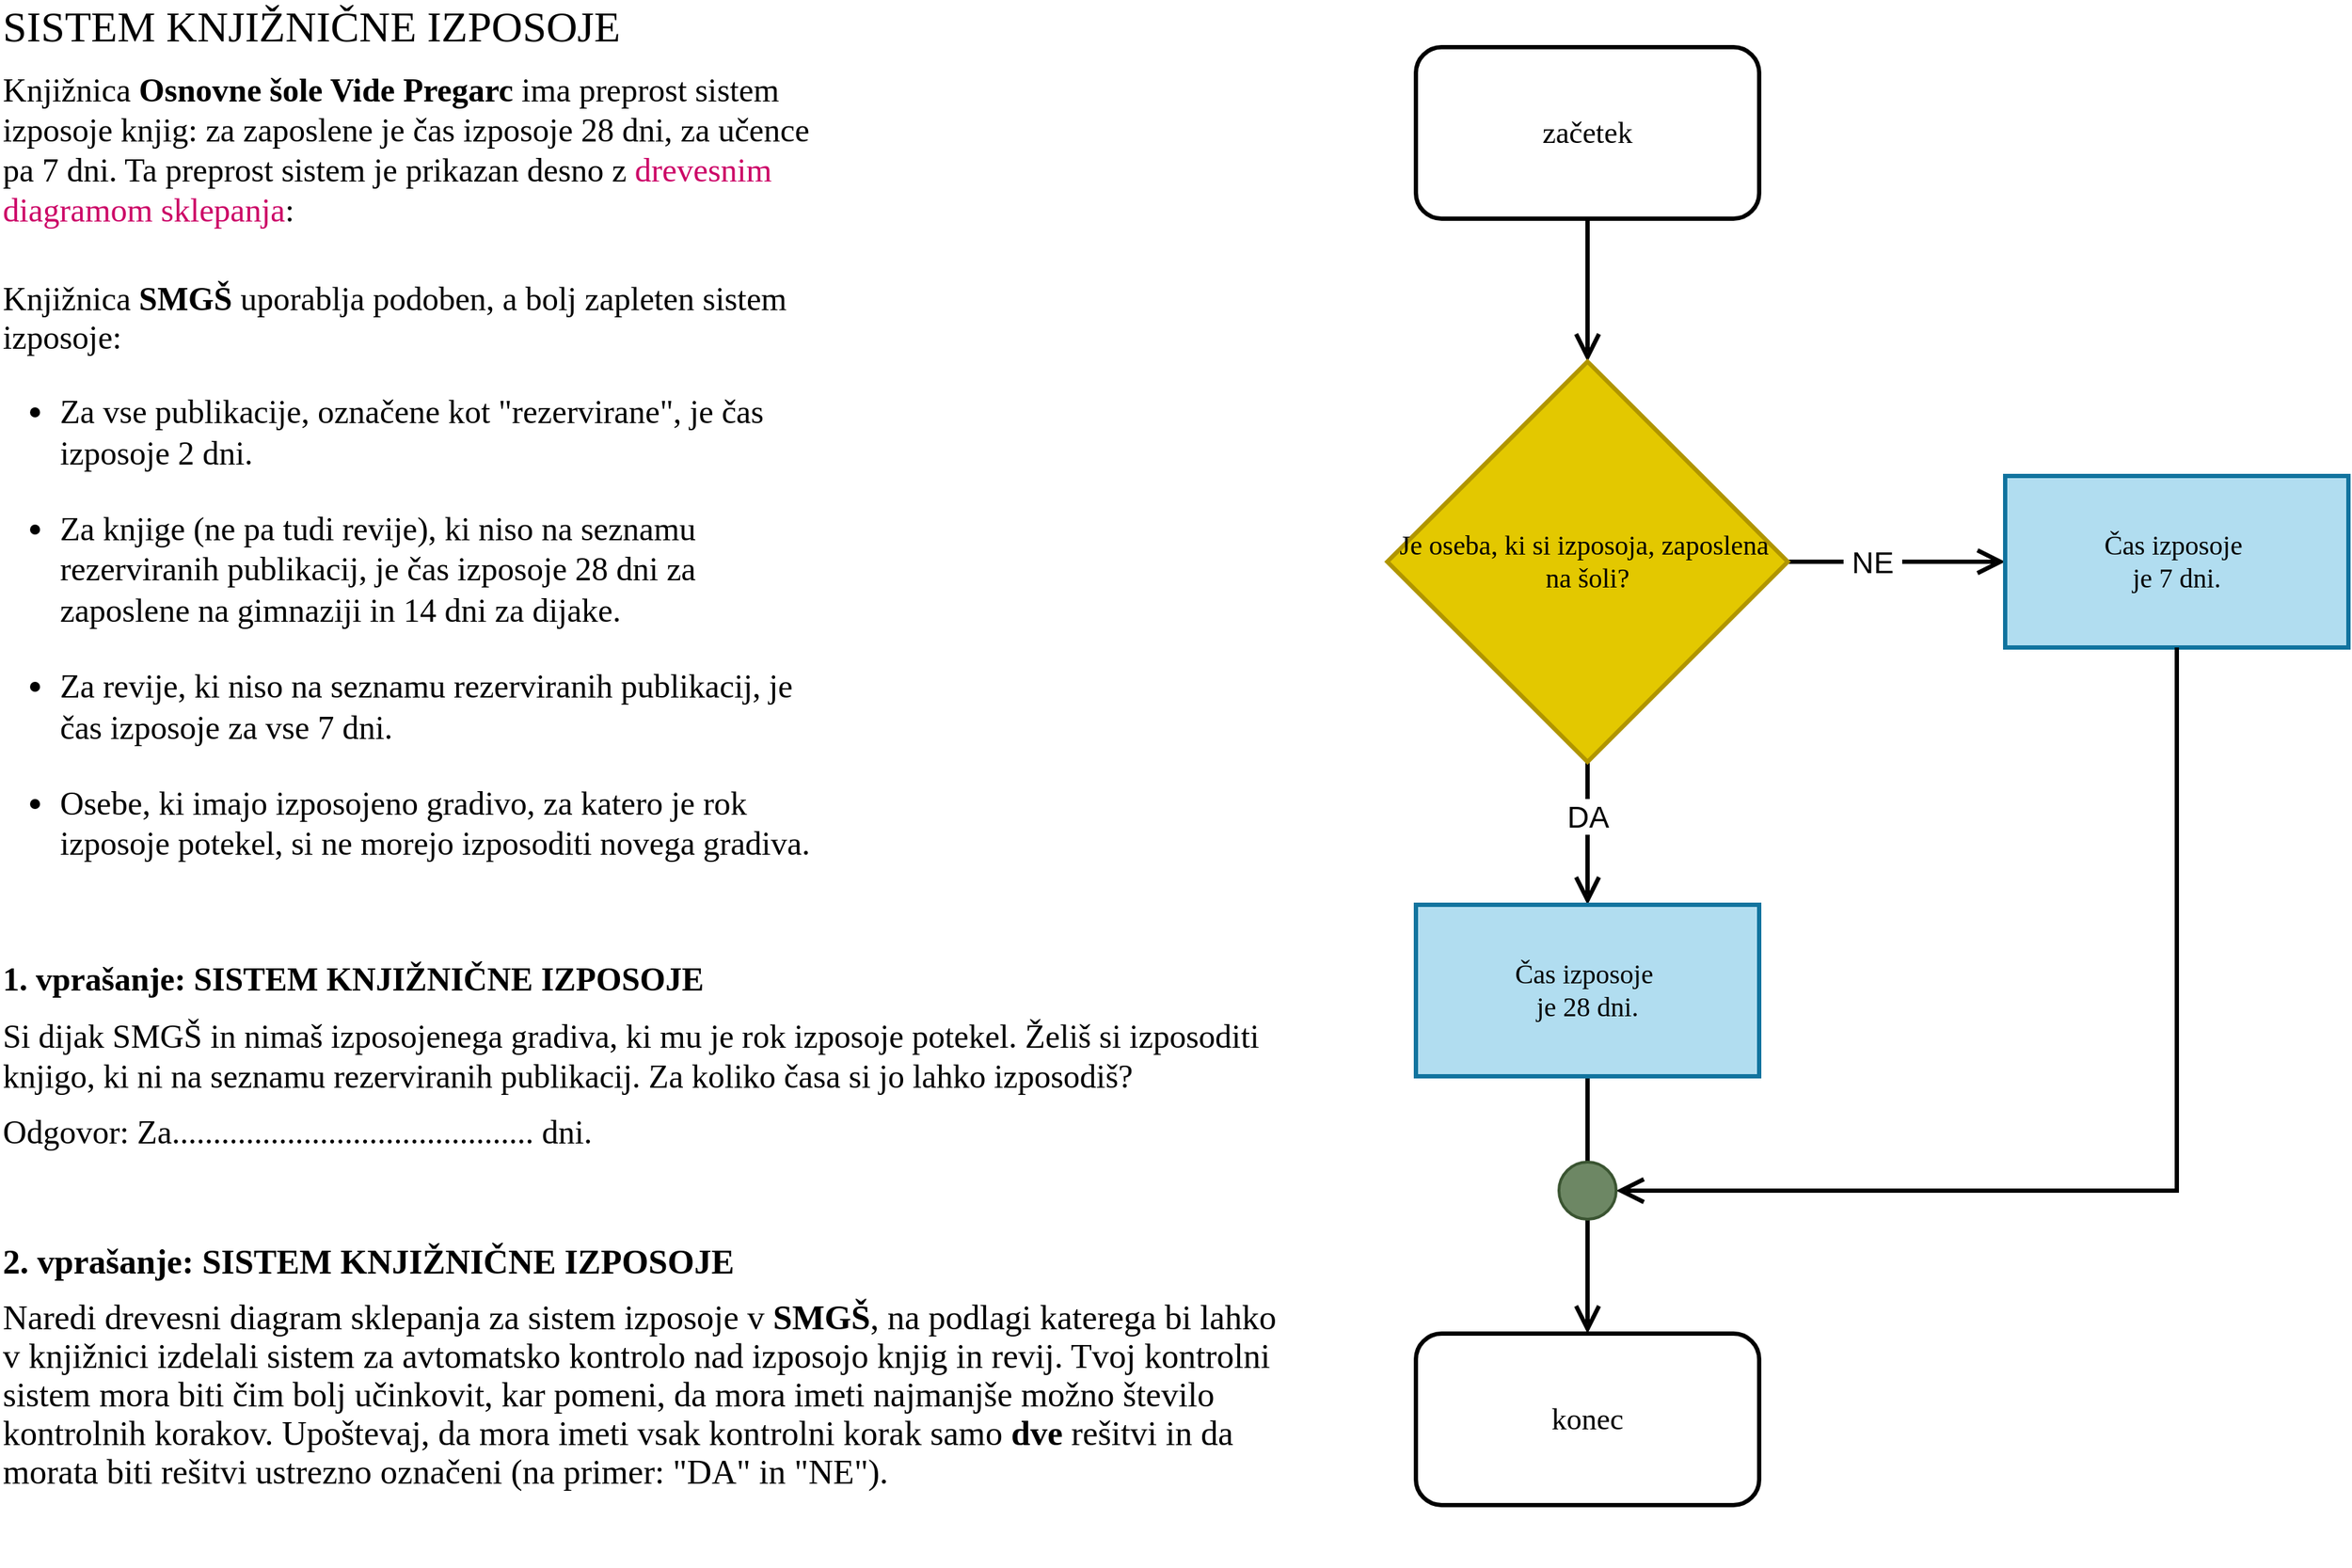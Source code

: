 <mxfile version="28.1.1">
  <diagram name="Page-1" id="3vfyKCS-lD6p9P20eH_8">
    <mxGraphModel dx="1938" dy="1487" grid="1" gridSize="10" guides="1" tooltips="1" connect="1" arrows="1" fold="1" page="1" pageScale="1" pageWidth="1920" pageHeight="1200" math="0" shadow="0">
      <root>
        <mxCell id="0" />
        <mxCell id="1" parent="0" />
        <mxCell id="4JSb5kasIs6f26XYG4gC-15" value="" style="group;fontSize=17;fontFamily=Space Mono;fontSource=https%3A%2F%2Ffonts.googleapis.com%2Fcss%3Ffamily%3DSpace%2BMono;" parent="1" vertex="1" connectable="0">
          <mxGeometry x="1130" y="81" width="672" height="1020" as="geometry" />
        </mxCell>
        <mxCell id="4JSb5kasIs6f26XYG4gC-2" style="edgeStyle=orthogonalEdgeStyle;rounded=0;orthogonalLoop=1;jettySize=auto;html=1;entryX=0.5;entryY=0;entryDx=0;entryDy=0;strokeWidth=3;endArrow=open;endFill=0;endSize=13;" parent="4JSb5kasIs6f26XYG4gC-15" source="0DG_mYwxClTH-fYbRJ0F-1" target="4JSb5kasIs6f26XYG4gC-1" edge="1">
          <mxGeometry relative="1" as="geometry" />
        </mxCell>
        <mxCell id="0DG_mYwxClTH-fYbRJ0F-1" value="&lt;font face=&quot;Space Mono&quot;&gt;začetek&lt;/font&gt;" style="rounded=1;whiteSpace=wrap;html=1;strokeWidth=3;fontSize=21;" parent="4JSb5kasIs6f26XYG4gC-15" vertex="1">
          <mxGeometry x="20" width="240" height="120" as="geometry" />
        </mxCell>
        <mxCell id="4JSb5kasIs6f26XYG4gC-4" style="edgeStyle=orthogonalEdgeStyle;rounded=0;orthogonalLoop=1;jettySize=auto;html=1;entryX=0.5;entryY=0;entryDx=0;entryDy=0;strokeWidth=3;endArrow=open;endFill=0;endSize=13;strokeColor=default;align=center;verticalAlign=middle;fontFamily=Helvetica;fontSize=11;fontColor=default;labelBackgroundColor=default;" parent="4JSb5kasIs6f26XYG4gC-15" source="4JSb5kasIs6f26XYG4gC-1" target="4JSb5kasIs6f26XYG4gC-3" edge="1">
          <mxGeometry relative="1" as="geometry" />
        </mxCell>
        <mxCell id="4JSb5kasIs6f26XYG4gC-13" value="DA" style="edgeLabel;html=1;align=center;verticalAlign=middle;resizable=0;points=[];fontFamily=Helvetica;fontSize=21;rounded=0;strokeColor=default;strokeWidth=3;fontColor=default;labelBackgroundColor=default;" parent="4JSb5kasIs6f26XYG4gC-4" vertex="1" connectable="0">
          <mxGeometry x="-0.288" y="1" relative="1" as="geometry">
            <mxPoint x="-1" y="2" as="offset" />
          </mxGeometry>
        </mxCell>
        <mxCell id="4JSb5kasIs6f26XYG4gC-6" style="edgeStyle=orthogonalEdgeStyle;rounded=0;orthogonalLoop=1;jettySize=auto;html=1;entryX=0;entryY=0.5;entryDx=0;entryDy=0;strokeWidth=3;endArrow=open;endFill=0;endSize=13;strokeColor=default;align=center;verticalAlign=middle;fontFamily=Helvetica;fontSize=11;fontColor=default;labelBackgroundColor=default;" parent="4JSb5kasIs6f26XYG4gC-15" source="4JSb5kasIs6f26XYG4gC-1" target="4JSb5kasIs6f26XYG4gC-5" edge="1">
          <mxGeometry relative="1" as="geometry" />
        </mxCell>
        <mxCell id="4JSb5kasIs6f26XYG4gC-14" value="&amp;nbsp;NE&amp;nbsp;" style="edgeLabel;html=1;align=center;verticalAlign=middle;resizable=0;points=[];fontFamily=Helvetica;fontSize=21;rounded=0;strokeColor=default;strokeWidth=3;fontColor=default;labelBackgroundColor=default;fillColor=none;gradientColor=none;" parent="4JSb5kasIs6f26XYG4gC-6" vertex="1" connectable="0">
          <mxGeometry x="-0.228" relative="1" as="geometry">
            <mxPoint as="offset" />
          </mxGeometry>
        </mxCell>
        <mxCell id="4JSb5kasIs6f26XYG4gC-1" value="Je oseba, ki si izposoja, zaposlena&amp;nbsp;&lt;div&gt;na šoli?&lt;/div&gt;" style="rhombus;whiteSpace=wrap;html=1;strokeWidth=3;fontFamily=Space Mono;fontSource=https%3A%2F%2Ffonts.googleapis.com%2Fcss%3Ffamily%3DSpace%2BMono;fontSize=19;fillColor=#e3c800;fontColor=#000000;strokeColor=#B09500;" parent="4JSb5kasIs6f26XYG4gC-15" vertex="1">
          <mxGeometry y="220" width="280" height="280" as="geometry" />
        </mxCell>
        <mxCell id="4JSb5kasIs6f26XYG4gC-8" style="edgeStyle=orthogonalEdgeStyle;rounded=0;orthogonalLoop=1;jettySize=auto;html=1;entryX=0.5;entryY=0;entryDx=0;entryDy=0;strokeColor=default;strokeWidth=3;align=center;verticalAlign=middle;fontFamily=Helvetica;fontSize=11;fontColor=default;labelBackgroundColor=default;endArrow=open;endFill=0;endSize=13;exitX=0.5;exitY=1;exitDx=0;exitDy=0;" parent="4JSb5kasIs6f26XYG4gC-15" source="4JSb5kasIs6f26XYG4gC-3" target="4JSb5kasIs6f26XYG4gC-7" edge="1">
          <mxGeometry relative="1" as="geometry" />
        </mxCell>
        <mxCell id="4JSb5kasIs6f26XYG4gC-3" value="Čas izposoje&amp;nbsp;&lt;div&gt;je 28 dni.&lt;/div&gt;" style="rounded=0;whiteSpace=wrap;html=1;strokeWidth=3;fontFamily=Space Mono;fontSource=https%3A%2F%2Ffonts.googleapis.com%2Fcss%3Ffamily%3DSpace%2BMono;fontSize=19;fillColor=#b1ddf0;strokeColor=#10739e;" parent="4JSb5kasIs6f26XYG4gC-15" vertex="1">
          <mxGeometry x="20" y="600" width="240" height="120" as="geometry" />
        </mxCell>
        <mxCell id="4JSb5kasIs6f26XYG4gC-5" value="Čas izposoje&amp;nbsp;&lt;div&gt;je 7 dni.&lt;/div&gt;" style="rounded=0;whiteSpace=wrap;html=1;strokeWidth=3;fontFamily=Space Mono;fontSource=https%3A%2F%2Ffonts.googleapis.com%2Fcss%3Ffamily%3DSpace%2BMono;fontSize=19;fillColor=#b1ddf0;strokeColor=#10739e;" parent="4JSb5kasIs6f26XYG4gC-15" vertex="1">
          <mxGeometry x="432" y="300" width="240" height="120" as="geometry" />
        </mxCell>
        <mxCell id="4JSb5kasIs6f26XYG4gC-7" value="&lt;font face=&quot;Space Mono&quot;&gt;konec&lt;/font&gt;" style="rounded=1;whiteSpace=wrap;html=1;strokeWidth=3;fontSize=21;" parent="4JSb5kasIs6f26XYG4gC-15" vertex="1">
          <mxGeometry x="20" y="900" width="240" height="120" as="geometry" />
        </mxCell>
        <mxCell id="4JSb5kasIs6f26XYG4gC-10" value="" style="endArrow=open;html=1;rounded=0;exitX=0.5;exitY=1;exitDx=0;exitDy=0;strokeColor=default;strokeWidth=3;align=center;verticalAlign=middle;fontFamily=Helvetica;fontSize=11;fontColor=default;labelBackgroundColor=default;endFill=0;endSize=13;entryX=1;entryY=0.5;entryDx=0;entryDy=0;flowAnimation=0;jumpStyle=none;" parent="4JSb5kasIs6f26XYG4gC-15" source="4JSb5kasIs6f26XYG4gC-5" target="4JSb5kasIs6f26XYG4gC-11" edge="1">
          <mxGeometry width="50" height="50" relative="1" as="geometry">
            <mxPoint x="252" y="740" as="sourcePoint" />
            <mxPoint x="172" y="780" as="targetPoint" />
            <Array as="points">
              <mxPoint x="552" y="800" />
            </Array>
          </mxGeometry>
        </mxCell>
        <mxCell id="4JSb5kasIs6f26XYG4gC-11" value="" style="ellipse;whiteSpace=wrap;html=1;aspect=fixed;strokeWidth=2;fillColor=#6d8764;fontColor=#ffffff;strokeColor=#3A5431;" parent="4JSb5kasIs6f26XYG4gC-15" vertex="1">
          <mxGeometry x="120" y="780" width="40" height="40" as="geometry" />
        </mxCell>
        <mxCell id="4JSb5kasIs6f26XYG4gC-16" value="SISTEM KNJIŽNIČNE IZPOSOJE" style="text;html=1;align=left;verticalAlign=middle;whiteSpace=wrap;rounded=0;fontFamily=Rubik;fontSource=https%3A%2F%2Ffonts.googleapis.com%2Fcss%3Ffamily%3DRubik;fontSize=30;fontStyle=0" parent="1" vertex="1">
          <mxGeometry x="160" y="51" width="540" height="30" as="geometry" />
        </mxCell>
        <mxCell id="4JSb5kasIs6f26XYG4gC-17" value="&lt;h1 style=&quot;margin-top: 0px;&quot;&gt;&lt;p style=&quot;margin: 0px; font-style: normal; font-variant-caps: normal; font-weight: normal; font-width: normal; line-height: normal; font-size-adjust: none; font-kerning: auto; font-variant-alternates: normal; font-variant-ligatures: normal; font-variant-numeric: normal; font-variant-east-asian: normal; font-variant-position: normal; font-feature-settings: normal; font-optical-sizing: auto; font-variation-settings: normal;&quot;&gt;&lt;font style=&quot;font-size: 23px;&quot; face=&quot;Rubik&quot;&gt;Knjižnica &lt;b&gt;Osnovne šole Vide Pregarc&amp;nbsp;&lt;/b&gt;ima preprost sistem izposoje knjig: za zaposlene je čas izposoje 28 dni, za učence pa 7 dni. Ta preprost sistem je prikazan desno z &lt;span style=&quot;color: rgb(204, 0, 102);&quot;&gt;drevesnim diagramom sklepanja&lt;/span&gt;:&amp;nbsp;&lt;/font&gt;&lt;/p&gt;&lt;/h1&gt;" style="text;html=1;whiteSpace=wrap;overflow=hidden;rounded=0;" parent="1" vertex="1">
          <mxGeometry x="160" y="90" width="580" height="131" as="geometry" />
        </mxCell>
        <mxCell id="4JSb5kasIs6f26XYG4gC-19" value="&lt;h1 style=&quot;margin-top: 0px;&quot;&gt;&lt;p style=&quot;margin: 0px 0px 11px; font-style: normal; font-variant-caps: normal; font-width: normal; line-height: normal; font-size-adjust: none; font-kerning: auto; font-variant-alternates: normal; font-variant-ligatures: normal; font-variant-numeric: normal; font-variant-east-asian: normal; font-variant-position: normal; font-feature-settings: normal; font-optical-sizing: auto; font-variation-settings: normal;&quot;&gt;&lt;font style=&quot;font-size: 23px; font-weight: normal;&quot;&gt;Knjižnica &lt;/font&gt;&lt;font style=&quot;font-size: 23px;&quot;&gt;SMGŠ&lt;/font&gt;&lt;font style=&quot;font-size: 23px; font-weight: normal;&quot;&gt;&amp;nbsp;uporablja podoben, a bolj zapleten sistem izposoje:&amp;nbsp;&lt;/font&gt;&lt;/p&gt;&lt;p style=&quot;margin: 0px 0px 11px; font-style: normal; font-variant-caps: normal; font-width: normal; line-height: normal; font-size-adjust: none; font-kerning: auto; font-variant-alternates: normal; font-variant-ligatures: normal; font-variant-numeric: normal; font-variant-east-asian: normal; font-variant-position: normal; font-feature-settings: normal; font-optical-sizing: auto; font-variation-settings: normal;&quot;&gt;&lt;/p&gt;&lt;ul&gt;&lt;li&gt;&lt;span style=&quot;font-weight: normal;&quot;&gt;&lt;span style=&quot;font-size: 23px; text-indent: -18px;&quot;&gt;Za vse publikacije, označene kot &quot;rezervirane&quot;, je čas izposoje 2 dni.&amp;nbsp;&lt;/span&gt;&lt;/span&gt;&lt;/li&gt;&lt;/ul&gt;&lt;ul&gt;&lt;li&gt;&lt;span style=&quot;font-weight: normal;&quot;&gt;&lt;span style=&quot;font-size: 23px; text-indent: -18px;&quot;&gt;Za knjige (ne pa tudi revije), ki &lt;/span&gt;&lt;span style=&quot;font-size: 23px; text-indent: -18px;&quot;&gt;niso &lt;/span&gt;&lt;span style=&quot;font-size: 23px; text-indent: -18px;&quot;&gt;na seznamu rezerviranih publikacij, je čas izposoje 28 dni za zaposlene na gimnaziji in 14 dni za dijake.&amp;nbsp;&lt;/span&gt;&lt;/span&gt;&lt;/li&gt;&lt;/ul&gt;&lt;ul&gt;&lt;li&gt;&lt;span style=&quot;font-weight: normal;&quot;&gt;&lt;span style=&quot;font-size: 23px; text-indent: -18px;&quot;&gt;Za revije, ki &lt;/span&gt;&lt;span style=&quot;font-size: 23px; text-indent: -18px;&quot;&gt;niso &lt;/span&gt;&lt;span style=&quot;font-size: 23px; text-indent: -18px;&quot;&gt;na seznamu rezerviranih publikacij, je čas izposoje za vse 7 dni.&amp;nbsp;&lt;/span&gt;&lt;/span&gt;&lt;/li&gt;&lt;/ul&gt;&lt;ul&gt;&lt;li&gt;&lt;span style=&quot;font-weight: normal;&quot;&gt;&lt;span style=&quot;font-size: 23px; text-indent: -18px;&quot;&gt;Osebe, ki imajo izposojeno gradivo, za katero je rok izposoje potekel, si ne morejo izposoditi novega gradiva.&amp;nbsp;&lt;/span&gt;&lt;br&gt;&lt;/span&gt;&lt;/li&gt;&lt;/ul&gt;&lt;p&gt;&lt;/p&gt;&lt;div&gt;&lt;br&gt;&lt;/div&gt;&lt;/h1&gt;" style="text;html=1;whiteSpace=wrap;overflow=hidden;rounded=0;fontFamily=Rubik;fontSize=12;fontColor=default;fontSource=https%3A%2F%2Ffonts.googleapis.com%2Fcss%3Ffamily%3DRubik;spacing=2;" parent="1" vertex="1">
          <mxGeometry x="160" y="237" width="580" height="454" as="geometry" />
        </mxCell>
        <mxCell id="4JSb5kasIs6f26XYG4gC-22" value="&lt;h1 style=&quot;margin-top: 0px;&quot;&gt;&lt;p style=&quot;margin: 12px 0px; text-align: justify; font-style: normal; font-variant-caps: normal; font-width: normal; line-height: normal; font-size-adjust: none; font-kerning: auto; font-variant-alternates: normal; font-variant-ligatures: normal; font-variant-numeric: normal; font-variant-east-asian: normal; font-variant-position: normal; font-feature-settings: normal; font-optical-sizing: auto; font-variation-settings: normal;&quot;&gt;&lt;font style=&quot;font-size: 23px;&quot; data-font-src=&quot;https://fonts.googleapis.com/css?family=Rubik&quot; face=&quot;Rubik&quot;&gt;1. vprašanje: SISTEM KNJIŽNIČNE IZPOSOJE &lt;span style=&quot;font-style: normal; font-variant-caps: normal; font-width: normal; line-height: normal; font-size-adjust: none; font-kerning: auto; font-variant-alternates: normal; font-variant-ligatures: normal; font-variant-numeric: normal; font-variant-east-asian: normal; font-variant-position: normal; font-feature-settings: normal; font-optical-sizing: auto; font-variation-settings: normal; color: rgb(127, 127, 127);&quot;&gt;&lt;i&gt;&amp;nbsp;&lt;/i&gt;&lt;span style=&quot;font-weight: normal;&quot;&gt;&lt;i&gt;&lt;/i&gt;&lt;/span&gt;&lt;/span&gt;&lt;/font&gt;&lt;/p&gt;&lt;p style=&quot;margin: 0px 0px 11px; font-style: normal; font-variant-caps: normal; font-width: normal; line-height: normal; font-size-adjust: none; font-kerning: auto; font-variant-alternates: normal; font-variant-ligatures: normal; font-variant-numeric: normal; font-variant-east-asian: normal; font-variant-position: normal; font-feature-settings: normal; font-optical-sizing: auto; font-variation-settings: normal;&quot;&gt;&lt;font style=&quot;font-size: 23px; font-weight: normal;&quot; data-font-src=&quot;https://fonts.googleapis.com/css?family=Rubik&quot; face=&quot;Rubik&quot;&gt;Si dijak SMGŠ in nimaš izposojenega gradiva, ki mu je rok izposoje potekel. Želiš si izposoditi knjigo, ki ni na seznamu rezerviranih publikacij. Za koliko časa si jo lahko izposodiš?&amp;nbsp;&lt;/font&gt;&lt;/p&gt;&lt;p style=&quot;margin: 0px 0px 14px; font-style: normal; font-variant-caps: normal; font-width: normal; line-height: normal; font-size-adjust: none; font-kerning: auto; font-variant-alternates: normal; font-variant-ligatures: normal; font-variant-numeric: normal; font-variant-east-asian: normal; font-variant-position: normal; font-feature-settings: normal; font-optical-sizing: auto; font-variation-settings: normal;&quot;&gt;&lt;font style=&quot;font-size: 23px; font-weight: normal;&quot; data-font-src=&quot;https://fonts.googleapis.com/css?family=Rubik&quot; face=&quot;Rubik&quot;&gt;Odgovor: Za............................................ dni.&amp;nbsp;&lt;/font&gt;&lt;/p&gt;&lt;/h1&gt;" style="text;html=1;whiteSpace=wrap;overflow=hidden;rounded=0;fontFamily=Helvetica;fontSize=12;fontColor=default;" parent="1" vertex="1">
          <mxGeometry x="160" y="700" width="900" height="191" as="geometry" />
        </mxCell>
        <mxCell id="4JSb5kasIs6f26XYG4gC-25" value="&lt;h1 style=&quot;margin-top: 0px;&quot;&gt;&lt;p style=&quot;margin: 12px 0px; text-align: justify; font-style: normal; font-variant-caps: normal; font-weight: normal; font-width: normal; line-height: normal; font-size-adjust: none; font-kerning: auto; font-variant-alternates: normal; font-variant-ligatures: normal; font-variant-numeric: normal; font-variant-east-asian: normal; font-variant-position: normal; font-feature-settings: normal; font-optical-sizing: auto; font-variation-settings: normal;&quot;&gt;&lt;b&gt;2. vprašanje: SISTEM KNJIŽNIČNE IZPOSOJE&lt;/b&gt;&lt;/p&gt;&lt;p style=&quot;margin: 0px 0px 11px; font-style: normal; font-variant-caps: normal; font-weight: normal; font-width: normal; line-height: normal; font-size-adjust: none; font-kerning: auto; font-variant-alternates: normal; font-variant-ligatures: normal; font-variant-numeric: normal; font-variant-east-asian: normal; font-variant-position: normal; font-feature-settings: normal; font-optical-sizing: auto; font-variation-settings: normal;&quot;&gt;Naredi drevesni diagram sklepanja za sistem izposoje v &lt;b&gt;SMGŠ&lt;/b&gt;, na podlagi katerega bi lahko v knjižnici izdelali sistem za avtomatsko kontrolo nad izposojo knjig in revij. Tvoj kontrolni sistem mora biti čim bolj učinkovit, kar pomeni, da mora imeti najmanjše možno število kontrolnih korakov. Upoštevaj, da mora imeti vsak kontrolni korak samo &lt;b&gt;dve &lt;/b&gt;rešitvi in da morata biti rešitvi ustrezno označeni (na primer: &quot;DA&quot; in &quot;NE&quot;).&amp;nbsp;&lt;/p&gt;&lt;/h1&gt;" style="text;html=1;whiteSpace=wrap;overflow=hidden;rounded=0;fontFamily=Rubik;fontSize=12;fontColor=default;fontSource=https%3A%2F%2Ffonts.googleapis.com%2Fcss%3Ffamily%3DRubik;" parent="1" vertex="1">
          <mxGeometry x="160" y="899" width="900" height="242" as="geometry" />
        </mxCell>
      </root>
    </mxGraphModel>
  </diagram>
</mxfile>
